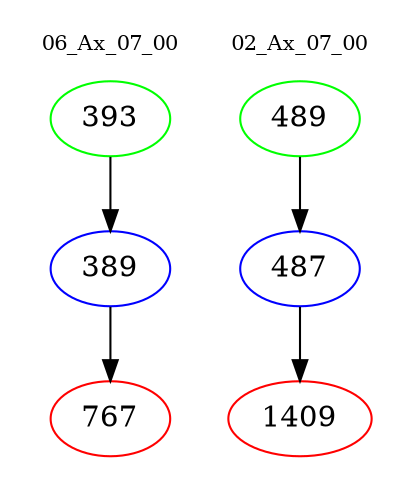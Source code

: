 digraph{
subgraph cluster_0 {
color = white
label = "06_Ax_07_00";
fontsize=10;
T0_393 [label="393", color="green"]
T0_393 -> T0_389 [color="black"]
T0_389 [label="389", color="blue"]
T0_389 -> T0_767 [color="black"]
T0_767 [label="767", color="red"]
}
subgraph cluster_1 {
color = white
label = "02_Ax_07_00";
fontsize=10;
T1_489 [label="489", color="green"]
T1_489 -> T1_487 [color="black"]
T1_487 [label="487", color="blue"]
T1_487 -> T1_1409 [color="black"]
T1_1409 [label="1409", color="red"]
}
}
